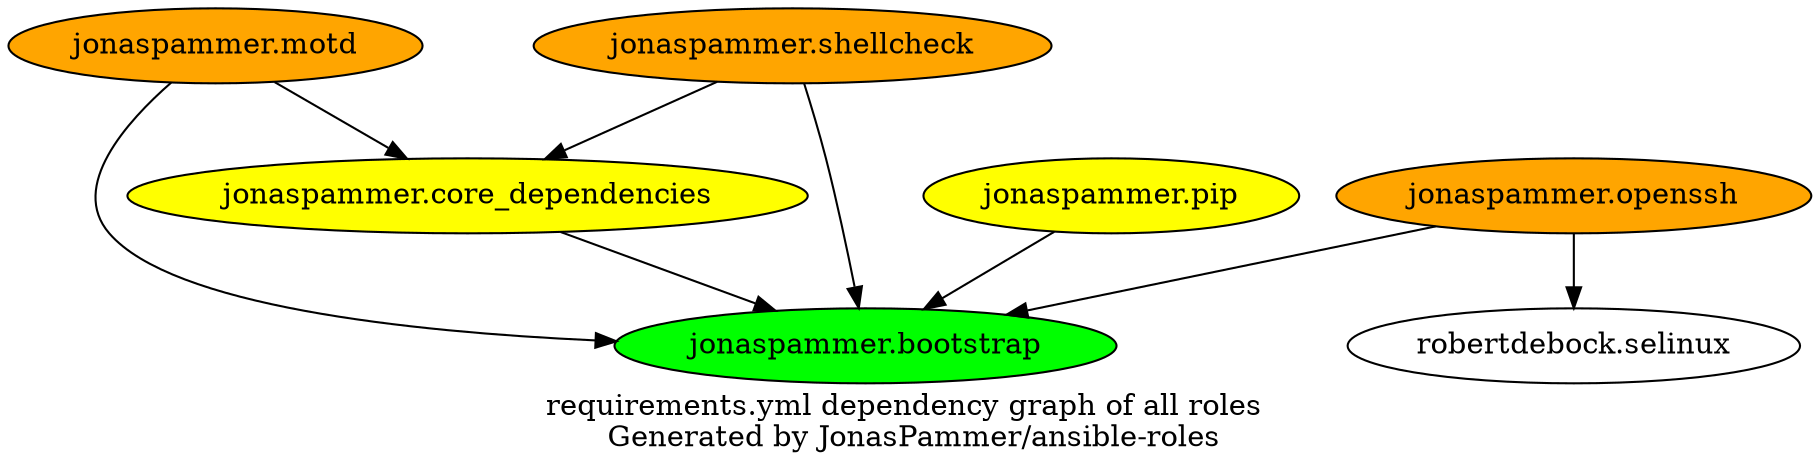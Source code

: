 digraph hierarchy {
  label = "requirements.yml dependency graph of all roles \n Generated by JonasPammer/ansible-roles" ;

  {
    "jonaspammer.bootstrap" [fillcolor=green style=filled]
    "jonaspammer.core_dependencies" [fillcolor=yellow style=filled]
    "jonaspammer.motd" [fillcolor=orange style=filled]
    "jonaspammer.openssh" [fillcolor=orange style=filled]
    "jonaspammer.pip" [fillcolor=yellow style=filled]
    "jonaspammer.shellcheck" [fillcolor=orange style=filled]
  }


  "jonaspammer.core_dependencies" -> {"jonaspammer.bootstrap"}
  "jonaspammer.motd" -> {"jonaspammer.bootstrap" "jonaspammer.core_dependencies"}
  "jonaspammer.openssh" -> {"jonaspammer.bootstrap" "robertdebock.selinux"}
  "jonaspammer.pip" -> {"jonaspammer.bootstrap"}
  "jonaspammer.shellcheck" -> {"jonaspammer.bootstrap" "jonaspammer.core_dependencies"}
}